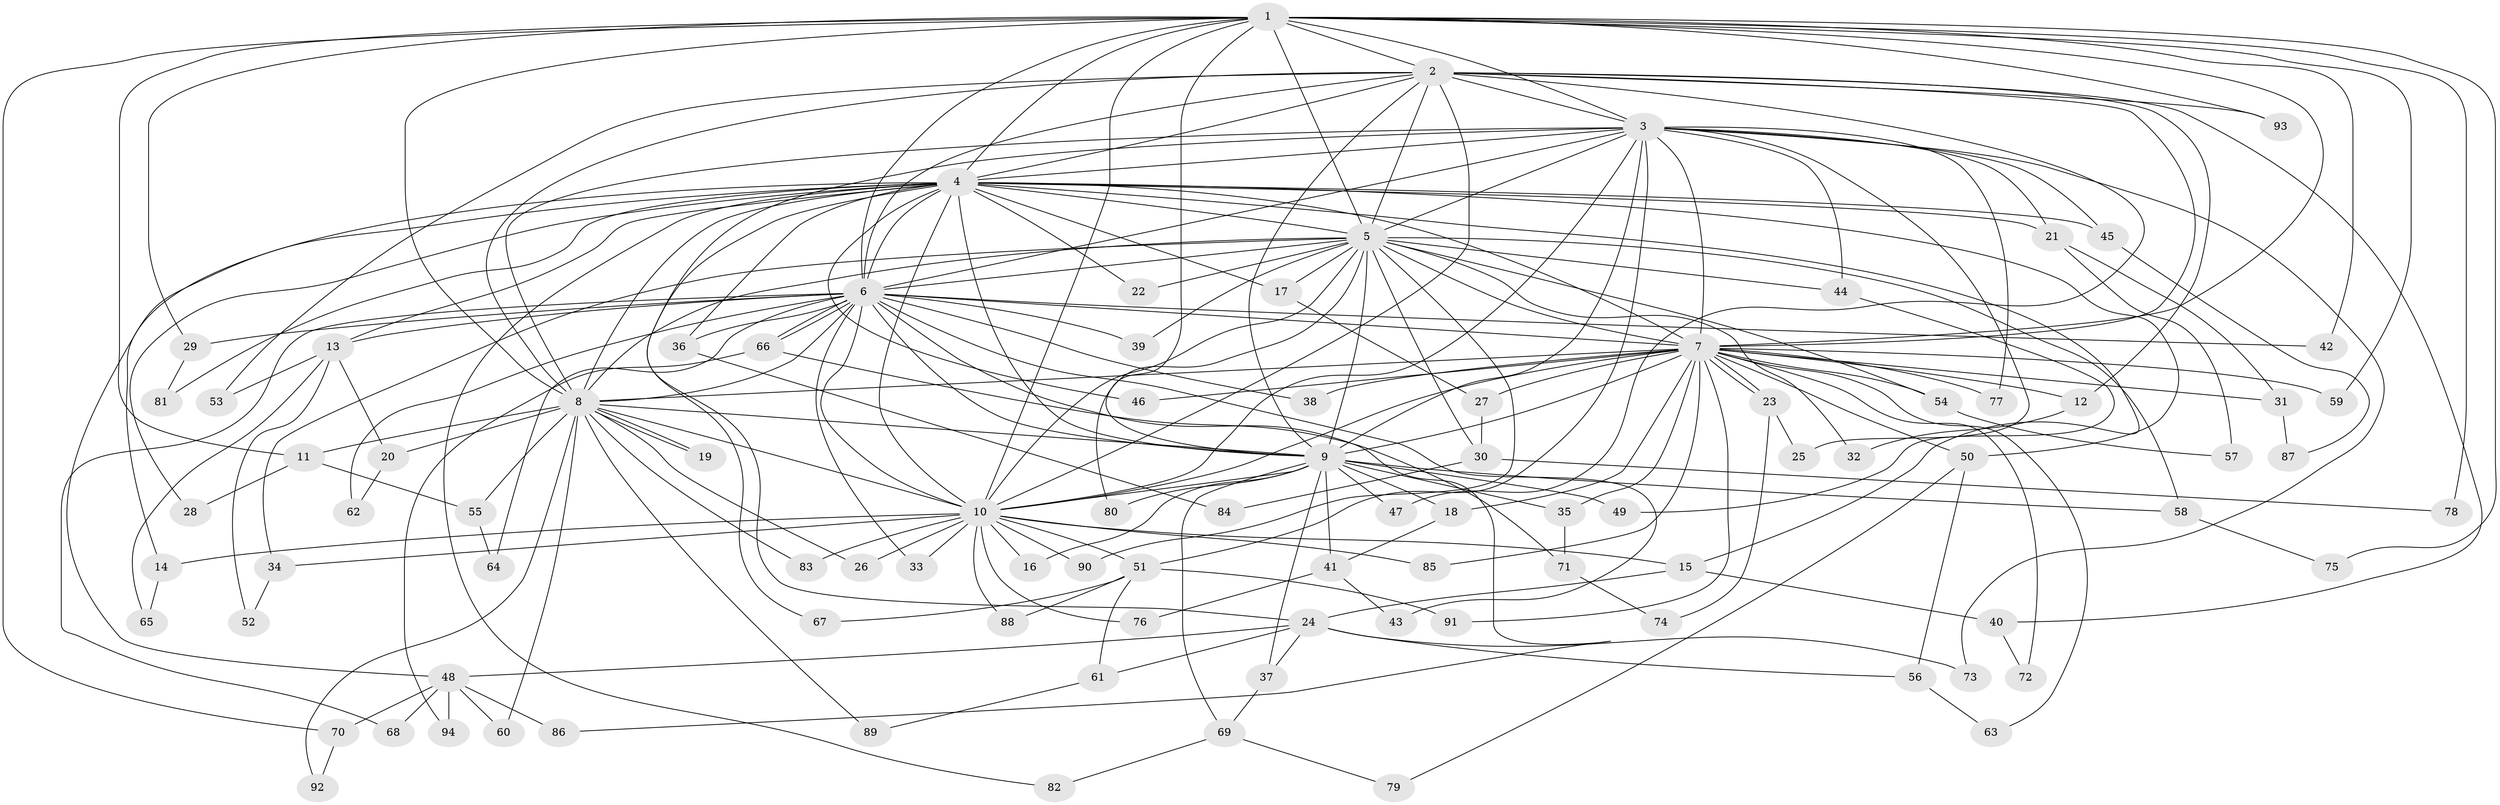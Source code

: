 // Generated by graph-tools (version 1.1) at 2025/49/03/09/25 03:49:43]
// undirected, 94 vertices, 213 edges
graph export_dot {
graph [start="1"]
  node [color=gray90,style=filled];
  1;
  2;
  3;
  4;
  5;
  6;
  7;
  8;
  9;
  10;
  11;
  12;
  13;
  14;
  15;
  16;
  17;
  18;
  19;
  20;
  21;
  22;
  23;
  24;
  25;
  26;
  27;
  28;
  29;
  30;
  31;
  32;
  33;
  34;
  35;
  36;
  37;
  38;
  39;
  40;
  41;
  42;
  43;
  44;
  45;
  46;
  47;
  48;
  49;
  50;
  51;
  52;
  53;
  54;
  55;
  56;
  57;
  58;
  59;
  60;
  61;
  62;
  63;
  64;
  65;
  66;
  67;
  68;
  69;
  70;
  71;
  72;
  73;
  74;
  75;
  76;
  77;
  78;
  79;
  80;
  81;
  82;
  83;
  84;
  85;
  86;
  87;
  88;
  89;
  90;
  91;
  92;
  93;
  94;
  1 -- 2;
  1 -- 3;
  1 -- 4;
  1 -- 5;
  1 -- 6;
  1 -- 7;
  1 -- 8;
  1 -- 9;
  1 -- 10;
  1 -- 11;
  1 -- 29;
  1 -- 42;
  1 -- 59;
  1 -- 70;
  1 -- 75;
  1 -- 78;
  1 -- 93;
  2 -- 3;
  2 -- 4;
  2 -- 5;
  2 -- 6;
  2 -- 7;
  2 -- 8;
  2 -- 9;
  2 -- 10;
  2 -- 12;
  2 -- 40;
  2 -- 47;
  2 -- 53;
  2 -- 93;
  3 -- 4;
  3 -- 5;
  3 -- 6;
  3 -- 7;
  3 -- 8;
  3 -- 9;
  3 -- 10;
  3 -- 21;
  3 -- 24;
  3 -- 25;
  3 -- 44;
  3 -- 45;
  3 -- 51;
  3 -- 73;
  3 -- 77;
  4 -- 5;
  4 -- 6;
  4 -- 7;
  4 -- 8;
  4 -- 9;
  4 -- 10;
  4 -- 13;
  4 -- 14;
  4 -- 15;
  4 -- 17;
  4 -- 21;
  4 -- 22;
  4 -- 28;
  4 -- 36;
  4 -- 45;
  4 -- 46;
  4 -- 48;
  4 -- 50;
  4 -- 67;
  4 -- 81;
  4 -- 82;
  5 -- 6;
  5 -- 7;
  5 -- 8;
  5 -- 9;
  5 -- 10;
  5 -- 17;
  5 -- 22;
  5 -- 30;
  5 -- 32;
  5 -- 34;
  5 -- 39;
  5 -- 44;
  5 -- 54;
  5 -- 58;
  5 -- 80;
  5 -- 90;
  6 -- 7;
  6 -- 8;
  6 -- 9;
  6 -- 10;
  6 -- 13;
  6 -- 29;
  6 -- 33;
  6 -- 36;
  6 -- 38;
  6 -- 39;
  6 -- 42;
  6 -- 43;
  6 -- 62;
  6 -- 64;
  6 -- 66;
  6 -- 66;
  6 -- 68;
  6 -- 86;
  7 -- 8;
  7 -- 9;
  7 -- 10;
  7 -- 12;
  7 -- 18;
  7 -- 23;
  7 -- 23;
  7 -- 27;
  7 -- 31;
  7 -- 35;
  7 -- 38;
  7 -- 46;
  7 -- 50;
  7 -- 54;
  7 -- 59;
  7 -- 63;
  7 -- 72;
  7 -- 77;
  7 -- 85;
  7 -- 91;
  8 -- 9;
  8 -- 10;
  8 -- 11;
  8 -- 19;
  8 -- 19;
  8 -- 20;
  8 -- 26;
  8 -- 55;
  8 -- 60;
  8 -- 83;
  8 -- 89;
  8 -- 92;
  9 -- 10;
  9 -- 16;
  9 -- 18;
  9 -- 35;
  9 -- 37;
  9 -- 41;
  9 -- 47;
  9 -- 49;
  9 -- 58;
  9 -- 69;
  9 -- 80;
  10 -- 14;
  10 -- 15;
  10 -- 16;
  10 -- 26;
  10 -- 33;
  10 -- 34;
  10 -- 51;
  10 -- 76;
  10 -- 83;
  10 -- 85;
  10 -- 88;
  10 -- 90;
  11 -- 28;
  11 -- 55;
  12 -- 32;
  13 -- 20;
  13 -- 52;
  13 -- 53;
  13 -- 65;
  14 -- 65;
  15 -- 24;
  15 -- 40;
  17 -- 27;
  18 -- 41;
  20 -- 62;
  21 -- 31;
  21 -- 57;
  23 -- 25;
  23 -- 74;
  24 -- 37;
  24 -- 48;
  24 -- 56;
  24 -- 61;
  24 -- 73;
  27 -- 30;
  29 -- 81;
  30 -- 78;
  30 -- 84;
  31 -- 87;
  34 -- 52;
  35 -- 71;
  36 -- 84;
  37 -- 69;
  40 -- 72;
  41 -- 43;
  41 -- 76;
  44 -- 49;
  45 -- 87;
  48 -- 60;
  48 -- 68;
  48 -- 70;
  48 -- 86;
  48 -- 94;
  50 -- 56;
  50 -- 79;
  51 -- 61;
  51 -- 67;
  51 -- 88;
  51 -- 91;
  54 -- 57;
  55 -- 64;
  56 -- 63;
  58 -- 75;
  61 -- 89;
  66 -- 71;
  66 -- 94;
  69 -- 79;
  69 -- 82;
  70 -- 92;
  71 -- 74;
}
